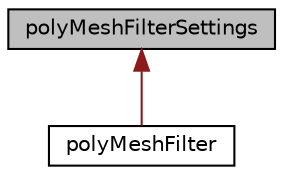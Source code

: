 digraph "polyMeshFilterSettings"
{
  bgcolor="transparent";
  edge [fontname="Helvetica",fontsize="10",labelfontname="Helvetica",labelfontsize="10"];
  node [fontname="Helvetica",fontsize="10",shape=record];
  Node1 [label="polyMeshFilterSettings",height=0.2,width=0.4,color="black", fillcolor="grey75", style="filled", fontcolor="black"];
  Node1 -> Node2 [dir="back",color="firebrick4",fontsize="10",style="solid",fontname="Helvetica"];
  Node2 [label="polyMeshFilter",height=0.2,width=0.4,color="black",URL="$a01923.html",tooltip="Remove the edges and faces of a polyMesh whilst satisfying the given mesh quality criteria..."];
}
